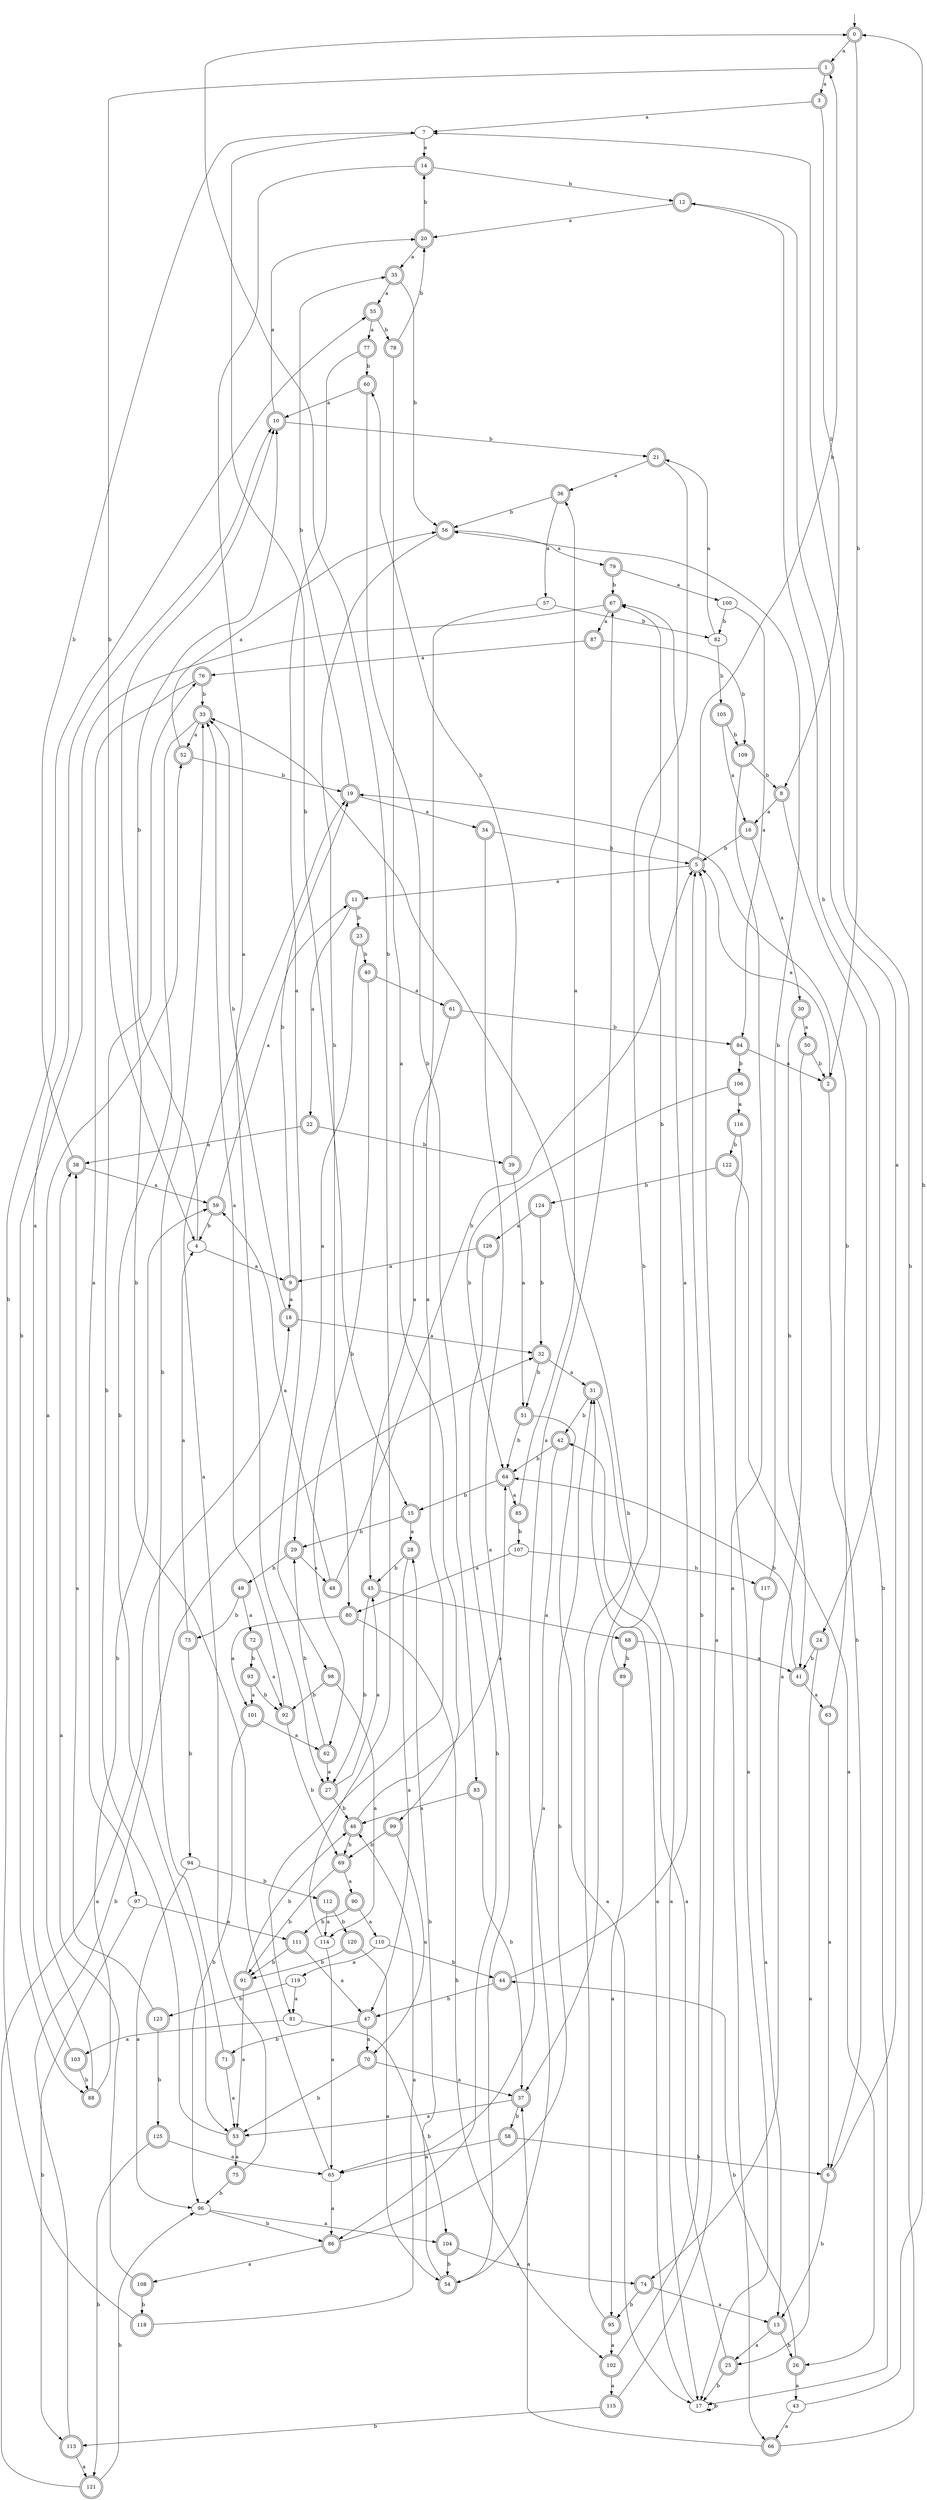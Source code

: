 digraph RandomDFA {
  __start0 [label="", shape=none];
  __start0 -> 0 [label=""];
  0 [shape=circle] [shape=doublecircle]
  0 -> 1 [label="a"]
  0 -> 2 [label="b"]
  1 [shape=doublecircle]
  1 -> 3 [label="a"]
  1 -> 4 [label="b"]
  2 [shape=doublecircle]
  2 -> 5 [label="a"]
  2 -> 6 [label="b"]
  3 [shape=doublecircle]
  3 -> 7 [label="a"]
  3 -> 8 [label="b"]
  4
  4 -> 9 [label="a"]
  4 -> 10 [label="b"]
  5 [shape=doublecircle]
  5 -> 11 [label="a"]
  5 -> 1 [label="b"]
  6 [shape=doublecircle]
  6 -> 12 [label="a"]
  6 -> 13 [label="b"]
  7
  7 -> 14 [label="a"]
  7 -> 15 [label="b"]
  8 [shape=doublecircle]
  8 -> 16 [label="a"]
  8 -> 17 [label="b"]
  9 [shape=doublecircle]
  9 -> 18 [label="a"]
  9 -> 19 [label="b"]
  10 [shape=doublecircle]
  10 -> 20 [label="a"]
  10 -> 21 [label="b"]
  11 [shape=doublecircle]
  11 -> 22 [label="a"]
  11 -> 23 [label="b"]
  12 [shape=doublecircle]
  12 -> 20 [label="a"]
  12 -> 24 [label="b"]
  13 [shape=doublecircle]
  13 -> 25 [label="a"]
  13 -> 26 [label="b"]
  14 [shape=doublecircle]
  14 -> 27 [label="a"]
  14 -> 12 [label="b"]
  15 [shape=doublecircle]
  15 -> 28 [label="a"]
  15 -> 29 [label="b"]
  16 [shape=doublecircle]
  16 -> 30 [label="a"]
  16 -> 5 [label="b"]
  17
  17 -> 31 [label="a"]
  17 -> 17 [label="b"]
  18 [shape=doublecircle]
  18 -> 32 [label="a"]
  18 -> 33 [label="b"]
  19 [shape=doublecircle]
  19 -> 34 [label="a"]
  19 -> 35 [label="b"]
  20 [shape=doublecircle]
  20 -> 35 [label="a"]
  20 -> 14 [label="b"]
  21 [shape=doublecircle]
  21 -> 36 [label="a"]
  21 -> 37 [label="b"]
  22 [shape=doublecircle]
  22 -> 38 [label="a"]
  22 -> 39 [label="b"]
  23 [shape=doublecircle]
  23 -> 29 [label="a"]
  23 -> 40 [label="b"]
  24 [shape=doublecircle]
  24 -> 25 [label="a"]
  24 -> 41 [label="b"]
  25 [shape=doublecircle]
  25 -> 42 [label="a"]
  25 -> 17 [label="b"]
  26 [shape=doublecircle]
  26 -> 43 [label="a"]
  26 -> 44 [label="b"]
  27 [shape=doublecircle]
  27 -> 45 [label="a"]
  27 -> 46 [label="b"]
  28 [shape=doublecircle]
  28 -> 47 [label="a"]
  28 -> 45 [label="b"]
  29 [shape=doublecircle]
  29 -> 48 [label="a"]
  29 -> 49 [label="b"]
  30 [shape=doublecircle]
  30 -> 50 [label="a"]
  30 -> 41 [label="b"]
  31 [shape=doublecircle]
  31 -> 17 [label="a"]
  31 -> 42 [label="b"]
  32 [shape=doublecircle]
  32 -> 31 [label="a"]
  32 -> 51 [label="b"]
  33 [shape=doublecircle]
  33 -> 52 [label="a"]
  33 -> 53 [label="b"]
  34 [shape=doublecircle]
  34 -> 54 [label="a"]
  34 -> 5 [label="b"]
  35 [shape=doublecircle]
  35 -> 55 [label="a"]
  35 -> 56 [label="b"]
  36 [shape=doublecircle]
  36 -> 57 [label="a"]
  36 -> 56 [label="b"]
  37 [shape=doublecircle]
  37 -> 53 [label="a"]
  37 -> 58 [label="b"]
  38 [shape=doublecircle]
  38 -> 59 [label="a"]
  38 -> 7 [label="b"]
  39 [shape=doublecircle]
  39 -> 51 [label="a"]
  39 -> 60 [label="b"]
  40 [shape=doublecircle]
  40 -> 61 [label="a"]
  40 -> 62 [label="b"]
  41 [shape=doublecircle]
  41 -> 63 [label="a"]
  41 -> 64 [label="b"]
  42 [shape=doublecircle]
  42 -> 65 [label="a"]
  42 -> 64 [label="b"]
  43
  43 -> 66 [label="a"]
  43 -> 0 [label="b"]
  44 [shape=doublecircle]
  44 -> 67 [label="a"]
  44 -> 47 [label="b"]
  45 [shape=doublecircle]
  45 -> 68 [label="a"]
  45 -> 27 [label="b"]
  46 [shape=doublecircle]
  46 -> 64 [label="a"]
  46 -> 69 [label="b"]
  47 [shape=doublecircle]
  47 -> 70 [label="a"]
  47 -> 71 [label="b"]
  48 [shape=doublecircle]
  48 -> 59 [label="a"]
  48 -> 5 [label="b"]
  49 [shape=doublecircle]
  49 -> 72 [label="a"]
  49 -> 73 [label="b"]
  50 [shape=doublecircle]
  50 -> 74 [label="a"]
  50 -> 2 [label="b"]
  51 [shape=doublecircle]
  51 -> 17 [label="a"]
  51 -> 64 [label="b"]
  52 [shape=doublecircle]
  52 -> 56 [label="a"]
  52 -> 19 [label="b"]
  53 [shape=doublecircle]
  53 -> 75 [label="a"]
  53 -> 76 [label="b"]
  54 [shape=doublecircle]
  54 -> 67 [label="a"]
  54 -> 28 [label="b"]
  55 [shape=doublecircle]
  55 -> 77 [label="a"]
  55 -> 78 [label="b"]
  56 [shape=doublecircle]
  56 -> 79 [label="a"]
  56 -> 80 [label="b"]
  57
  57 -> 81 [label="a"]
  57 -> 82 [label="b"]
  58 [shape=doublecircle]
  58 -> 65 [label="a"]
  58 -> 6 [label="b"]
  59 [shape=doublecircle]
  59 -> 11 [label="a"]
  59 -> 4 [label="b"]
  60 [shape=doublecircle]
  60 -> 10 [label="a"]
  60 -> 83 [label="b"]
  61 [shape=doublecircle]
  61 -> 45 [label="a"]
  61 -> 84 [label="b"]
  62 [shape=doublecircle]
  62 -> 27 [label="a"]
  62 -> 29 [label="b"]
  63 [shape=doublecircle]
  63 -> 6 [label="a"]
  63 -> 19 [label="b"]
  64 [shape=doublecircle]
  64 -> 85 [label="a"]
  64 -> 15 [label="b"]
  65
  65 -> 86 [label="a"]
  65 -> 10 [label="b"]
  66 [shape=doublecircle]
  66 -> 37 [label="a"]
  66 -> 7 [label="b"]
  67 [shape=doublecircle]
  67 -> 87 [label="a"]
  67 -> 88 [label="b"]
  68 [shape=doublecircle]
  68 -> 41 [label="a"]
  68 -> 89 [label="b"]
  69 [shape=doublecircle]
  69 -> 90 [label="a"]
  69 -> 91 [label="b"]
  70 [shape=doublecircle]
  70 -> 37 [label="a"]
  70 -> 53 [label="b"]
  71 [shape=doublecircle]
  71 -> 53 [label="a"]
  71 -> 33 [label="b"]
  72 [shape=doublecircle]
  72 -> 92 [label="a"]
  72 -> 93 [label="b"]
  73 [shape=doublecircle]
  73 -> 4 [label="a"]
  73 -> 94 [label="b"]
  74 [shape=doublecircle]
  74 -> 13 [label="a"]
  74 -> 95 [label="b"]
  75 [shape=doublecircle]
  75 -> 19 [label="a"]
  75 -> 96 [label="b"]
  76 [shape=doublecircle]
  76 -> 97 [label="a"]
  76 -> 33 [label="b"]
  77 [shape=doublecircle]
  77 -> 98 [label="a"]
  77 -> 60 [label="b"]
  78 [shape=doublecircle]
  78 -> 99 [label="a"]
  78 -> 20 [label="b"]
  79 [shape=doublecircle]
  79 -> 100 [label="a"]
  79 -> 67 [label="b"]
  80 [shape=doublecircle]
  80 -> 101 [label="a"]
  80 -> 102 [label="b"]
  81
  81 -> 103 [label="a"]
  81 -> 104 [label="b"]
  82
  82 -> 21 [label="a"]
  82 -> 105 [label="b"]
  83 [shape=doublecircle]
  83 -> 46 [label="a"]
  83 -> 37 [label="b"]
  84 [shape=doublecircle]
  84 -> 2 [label="a"]
  84 -> 106 [label="b"]
  85 [shape=doublecircle]
  85 -> 36 [label="a"]
  85 -> 107 [label="b"]
  86 [shape=doublecircle]
  86 -> 108 [label="a"]
  86 -> 31 [label="b"]
  87 [shape=doublecircle]
  87 -> 76 [label="a"]
  87 -> 109 [label="b"]
  88 [shape=doublecircle]
  88 -> 52 [label="a"]
  88 -> 59 [label="b"]
  89 [shape=doublecircle]
  89 -> 95 [label="a"]
  89 -> 67 [label="b"]
  90 [shape=doublecircle]
  90 -> 110 [label="a"]
  90 -> 111 [label="b"]
  91 [shape=doublecircle]
  91 -> 53 [label="a"]
  91 -> 46 [label="b"]
  92 [shape=doublecircle]
  92 -> 33 [label="a"]
  92 -> 69 [label="b"]
  93 [shape=doublecircle]
  93 -> 101 [label="a"]
  93 -> 92 [label="b"]
  94
  94 -> 96 [label="a"]
  94 -> 112 [label="b"]
  95 [shape=doublecircle]
  95 -> 102 [label="a"]
  95 -> 33 [label="b"]
  96
  96 -> 104 [label="a"]
  96 -> 86 [label="b"]
  97
  97 -> 111 [label="a"]
  97 -> 113 [label="b"]
  98 [shape=doublecircle]
  98 -> 114 [label="a"]
  98 -> 92 [label="b"]
  99 [shape=doublecircle]
  99 -> 70 [label="a"]
  99 -> 69 [label="b"]
  100
  100 -> 84 [label="a"]
  100 -> 82 [label="b"]
  101 [shape=doublecircle]
  101 -> 62 [label="a"]
  101 -> 96 [label="b"]
  102 [shape=doublecircle]
  102 -> 115 [label="a"]
  102 -> 5 [label="b"]
  103 [shape=doublecircle]
  103 -> 10 [label="a"]
  103 -> 88 [label="b"]
  104 [shape=doublecircle]
  104 -> 74 [label="a"]
  104 -> 54 [label="b"]
  105 [shape=doublecircle]
  105 -> 16 [label="a"]
  105 -> 109 [label="b"]
  106 [shape=doublecircle]
  106 -> 116 [label="a"]
  106 -> 64 [label="b"]
  107
  107 -> 80 [label="a"]
  107 -> 117 [label="b"]
  108 [shape=doublecircle]
  108 -> 38 [label="a"]
  108 -> 118 [label="b"]
  109 [shape=doublecircle]
  109 -> 66 [label="a"]
  109 -> 8 [label="b"]
  110
  110 -> 119 [label="a"]
  110 -> 44 [label="b"]
  111 [shape=doublecircle]
  111 -> 47 [label="a"]
  111 -> 91 [label="b"]
  112 [shape=doublecircle]
  112 -> 114 [label="a"]
  112 -> 120 [label="b"]
  113 [shape=doublecircle]
  113 -> 121 [label="a"]
  113 -> 32 [label="b"]
  114
  114 -> 65 [label="a"]
  114 -> 0 [label="b"]
  115 [shape=doublecircle]
  115 -> 5 [label="a"]
  115 -> 113 [label="b"]
  116 [shape=doublecircle]
  116 -> 17 [label="a"]
  116 -> 122 [label="b"]
  117 [shape=doublecircle]
  117 -> 13 [label="a"]
  117 -> 56 [label="b"]
  118 [shape=doublecircle]
  118 -> 46 [label="a"]
  118 -> 55 [label="b"]
  119
  119 -> 81 [label="a"]
  119 -> 123 [label="b"]
  120 [shape=doublecircle]
  120 -> 54 [label="a"]
  120 -> 91 [label="b"]
  121 [shape=doublecircle]
  121 -> 18 [label="a"]
  121 -> 96 [label="b"]
  122 [shape=doublecircle]
  122 -> 26 [label="a"]
  122 -> 124 [label="b"]
  123 [shape=doublecircle]
  123 -> 38 [label="a"]
  123 -> 125 [label="b"]
  124 [shape=doublecircle]
  124 -> 126 [label="a"]
  124 -> 32 [label="b"]
  125 [shape=doublecircle]
  125 -> 65 [label="a"]
  125 -> 121 [label="b"]
  126 [shape=doublecircle]
  126 -> 9 [label="a"]
  126 -> 86 [label="b"]
}
